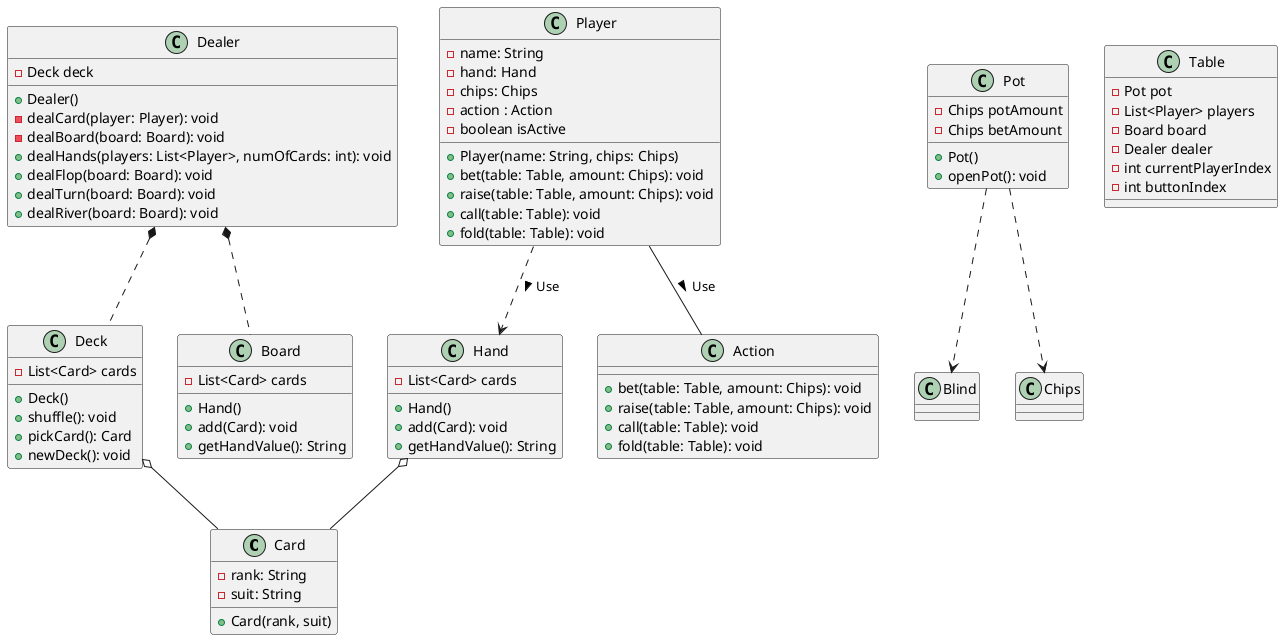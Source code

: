 @startuml uml
class Card {
    - rank: String
    - suit: String
    + Card(rank, suit)
}
class Deck {
    - List<Card> cards
    + Deck()
    + shuffle(): void
    + pickCard(): Card
    + newDeck(): void
}
class Hand {
    - List<Card> cards
    + Hand()
    + add(Card): void
    + getHandValue(): String
}
class Player {
    - name: String
    - hand: Hand
    - chips: Chips
    - action : Action
    - boolean isActive
    + Player(name: String, chips: Chips)
    + bet(table: Table, amount: Chips): void
    + raise(table: Table, amount: Chips): void
    + call(table: Table): void
    + fold(table: Table): void
}

class Action {
    + bet(table: Table, amount: Chips): void
    + raise(table: Table, amount: Chips): void
    + call(table: Table): void
    + fold(table: Table): void
}

class Dealer {
    - Deck deck
    + Dealer()
    - dealCard(player: Player): void
    - dealBoard(board: Board): void
    + dealHands(players: List<Player>, numOfCards: int): void
    + dealFlop(board: Board): void
    + dealTurn(board: Board): void
    + dealRiver(board: Board): void
}
class Pot {
    - Chips potAmount
    - Chips betAmount
    + Pot()
    + openPot(): void
}
class Table {
    - Pot pot
    - List<Player> players
    - Board board
    - Dealer dealer
    - int currentPlayerIndex
    - int buttonIndex
}
class Board {
    - List<Card> cards
    + Hand()
    + add(Card): void
    + getHandValue(): String
}
Deck o-- Card
Hand o-- Card
Player -- Action : Use >
Player ..> Hand : Use >
Pot ..> Blind
Pot ..> Chips
Dealer *.. Deck
Dealer *.. Board
@enduml